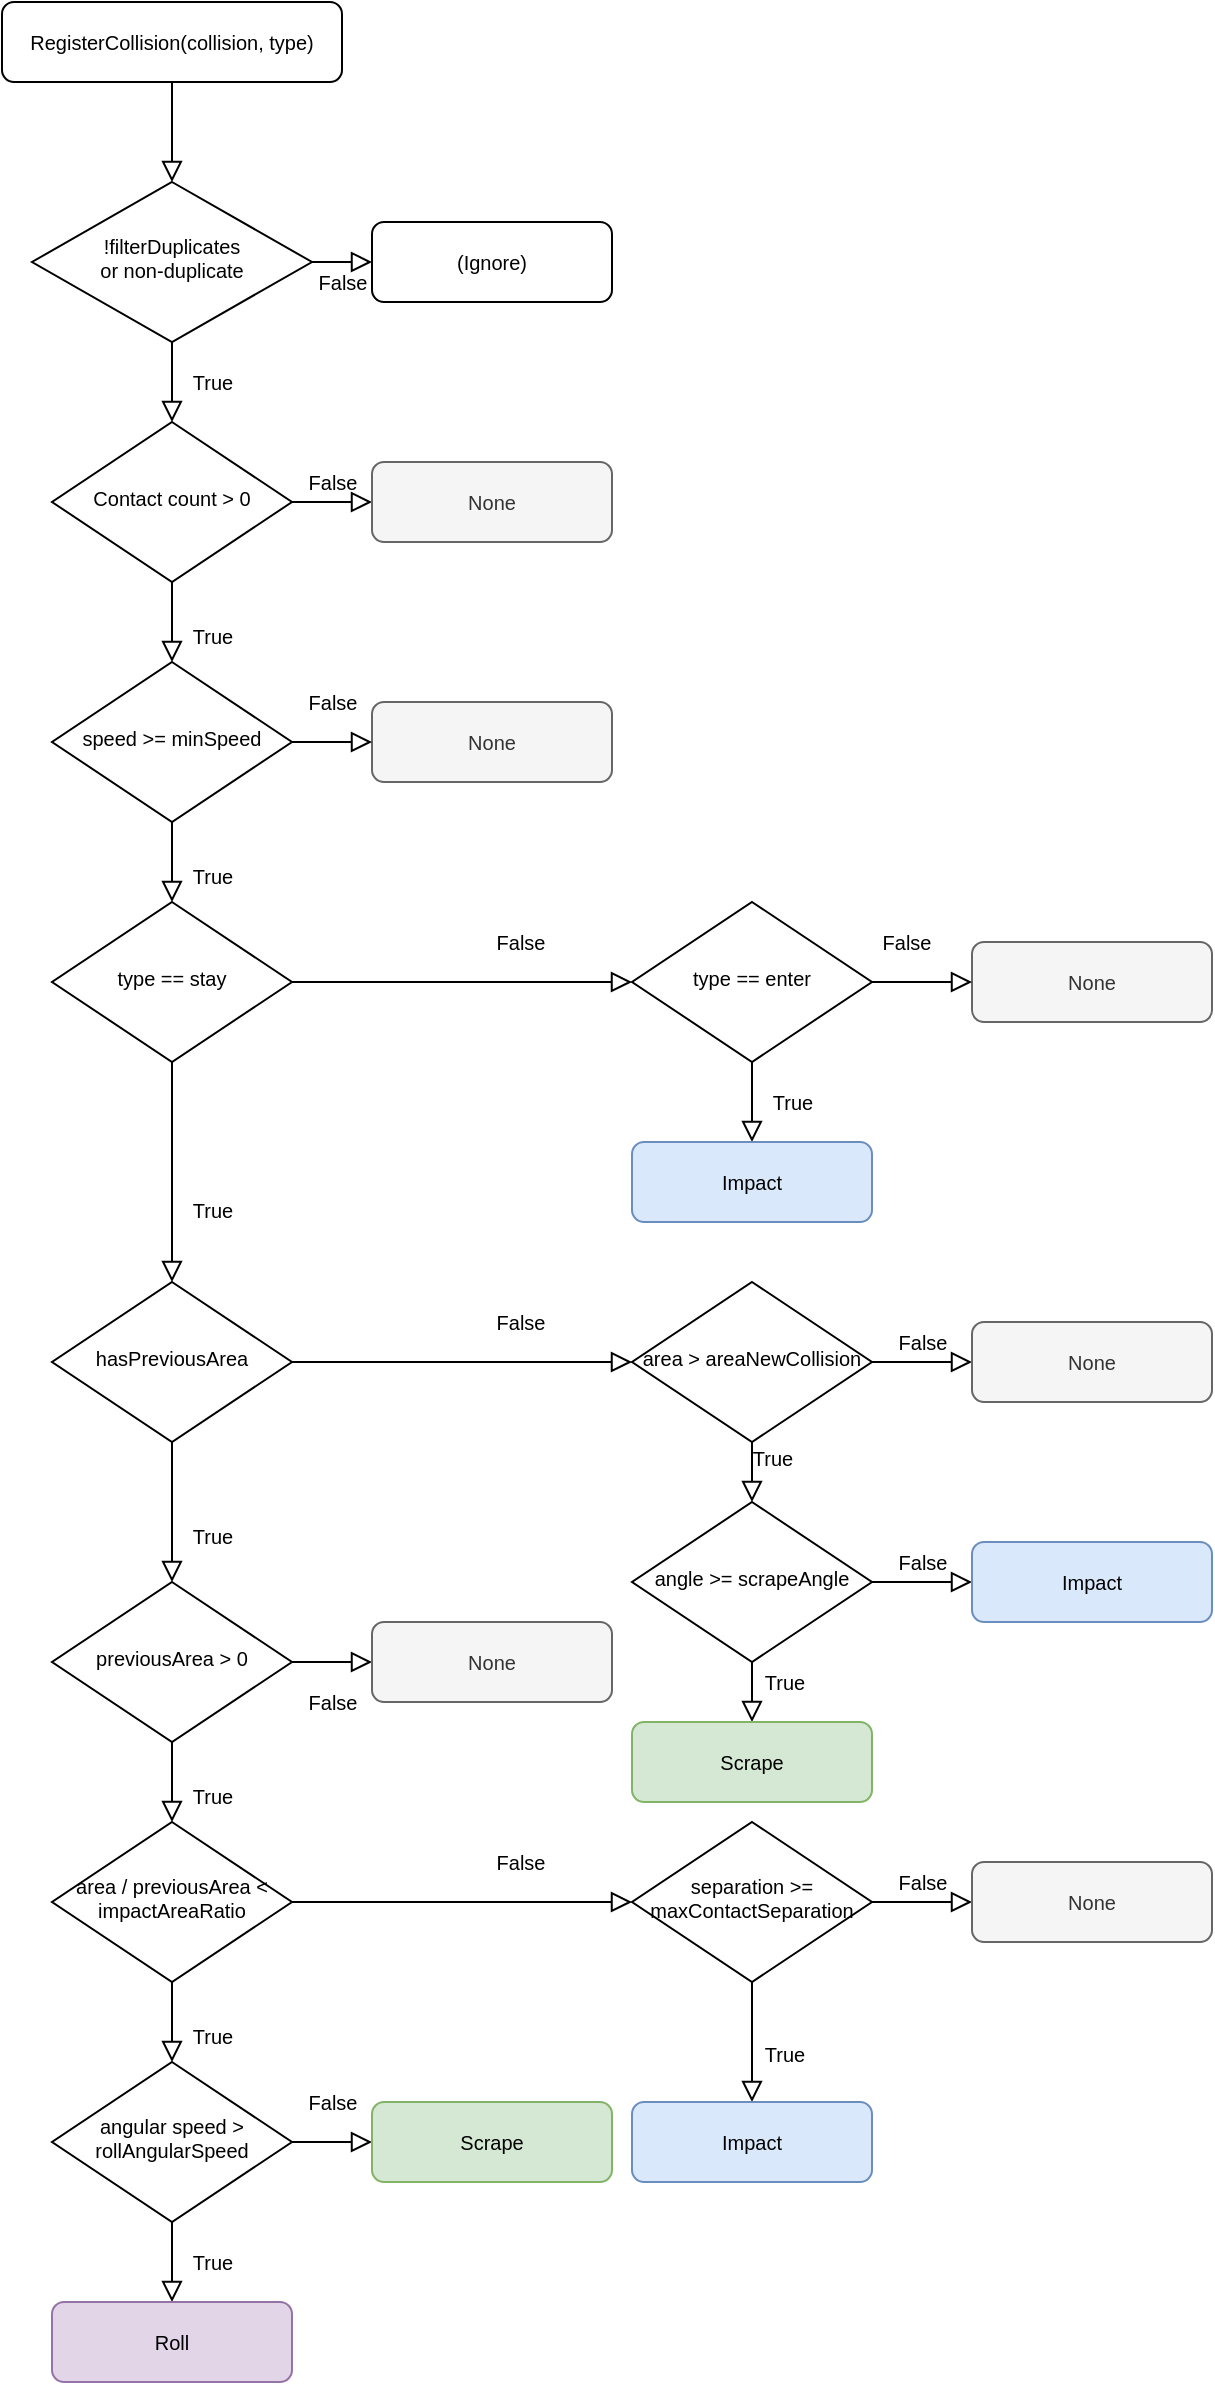 <mxfile version="17.4.6" type="device"><diagram id="C5RBs43oDa-KdzZeNtuy" name="Page-1"><mxGraphModel dx="532" dy="1464" grid="1" gridSize="10" guides="1" tooltips="1" connect="1" arrows="1" fold="1" page="1" pageScale="1" pageWidth="827" pageHeight="1169" math="0" shadow="0"><root><mxCell id="WIyWlLk6GJQsqaUBKTNV-0"/><mxCell id="WIyWlLk6GJQsqaUBKTNV-1" parent="WIyWlLk6GJQsqaUBKTNV-0"/><mxCell id="WIyWlLk6GJQsqaUBKTNV-2" value="" style="rounded=0;html=1;jettySize=auto;orthogonalLoop=1;fontSize=10;endArrow=block;endFill=0;endSize=8;strokeWidth=1;shadow=0;labelBackgroundColor=none;edgeStyle=orthogonalEdgeStyle;" parent="WIyWlLk6GJQsqaUBKTNV-1" source="WIyWlLk6GJQsqaUBKTNV-3" target="WIyWlLk6GJQsqaUBKTNV-6" edge="1"><mxGeometry relative="1" as="geometry"/></mxCell><mxCell id="WIyWlLk6GJQsqaUBKTNV-3" value="RegisterCollision(collision, type)" style="rounded=1;whiteSpace=wrap;html=1;fontSize=10;glass=0;strokeWidth=1;shadow=0;" parent="WIyWlLk6GJQsqaUBKTNV-1" vertex="1"><mxGeometry x="135" y="-40" width="170" height="40" as="geometry"/></mxCell><mxCell id="WIyWlLk6GJQsqaUBKTNV-4" value="True" style="rounded=0;html=1;jettySize=auto;orthogonalLoop=1;fontSize=10;endArrow=block;endFill=0;endSize=8;strokeWidth=1;shadow=0;labelBackgroundColor=none;edgeStyle=orthogonalEdgeStyle;" parent="WIyWlLk6GJQsqaUBKTNV-1" source="WIyWlLk6GJQsqaUBKTNV-6" target="WIyWlLk6GJQsqaUBKTNV-10" edge="1"><mxGeometry y="20" relative="1" as="geometry"><mxPoint as="offset"/></mxGeometry></mxCell><mxCell id="WIyWlLk6GJQsqaUBKTNV-5" value="False" style="edgeStyle=orthogonalEdgeStyle;rounded=0;html=1;jettySize=auto;orthogonalLoop=1;fontSize=10;endArrow=block;endFill=0;endSize=8;strokeWidth=1;shadow=0;labelBackgroundColor=none;" parent="WIyWlLk6GJQsqaUBKTNV-1" source="WIyWlLk6GJQsqaUBKTNV-6" target="WIyWlLk6GJQsqaUBKTNV-7" edge="1"><mxGeometry y="10" relative="1" as="geometry"><mxPoint as="offset"/></mxGeometry></mxCell><mxCell id="WIyWlLk6GJQsqaUBKTNV-6" value="!filterDuplicates&lt;br&gt;&lt;div&gt;or non-duplicate&lt;/div&gt;" style="rhombus;whiteSpace=wrap;html=1;shadow=0;fontFamily=Helvetica;fontSize=10;align=center;strokeWidth=1;spacing=6;spacingTop=-4;" parent="WIyWlLk6GJQsqaUBKTNV-1" vertex="1"><mxGeometry x="150" y="50" width="140" height="80" as="geometry"/></mxCell><mxCell id="WIyWlLk6GJQsqaUBKTNV-7" value="(Ignore)" style="rounded=1;whiteSpace=wrap;html=1;fontSize=10;glass=0;strokeWidth=1;shadow=0;" parent="WIyWlLk6GJQsqaUBKTNV-1" vertex="1"><mxGeometry x="320" y="70" width="120" height="40" as="geometry"/></mxCell><mxCell id="WIyWlLk6GJQsqaUBKTNV-8" value="True" style="rounded=0;html=1;jettySize=auto;orthogonalLoop=1;fontSize=10;endArrow=block;endFill=0;endSize=8;strokeWidth=1;shadow=0;labelBackgroundColor=none;edgeStyle=orthogonalEdgeStyle;entryX=0.5;entryY=0;entryDx=0;entryDy=0;exitX=0.5;exitY=1;exitDx=0;exitDy=0;" parent="WIyWlLk6GJQsqaUBKTNV-1" source="89gYcoeBK5yHO9nDO6zE-1" target="1YyH4b1Mwg-K4Va9shzx-53" edge="1"><mxGeometry x="0.333" y="20" relative="1" as="geometry"><mxPoint as="offset"/><mxPoint x="220" y="410" as="targetPoint"/><mxPoint x="220" y="310" as="sourcePoint"/></mxGeometry></mxCell><mxCell id="WIyWlLk6GJQsqaUBKTNV-9" value="False" style="edgeStyle=orthogonalEdgeStyle;rounded=0;html=1;jettySize=auto;orthogonalLoop=1;fontSize=10;endArrow=block;endFill=0;endSize=8;strokeWidth=1;shadow=0;labelBackgroundColor=none;" parent="WIyWlLk6GJQsqaUBKTNV-1" source="WIyWlLk6GJQsqaUBKTNV-10" target="WIyWlLk6GJQsqaUBKTNV-12" edge="1"><mxGeometry y="10" relative="1" as="geometry"><mxPoint as="offset"/></mxGeometry></mxCell><mxCell id="WIyWlLk6GJQsqaUBKTNV-10" value="Contact count &amp;gt; 0" style="rhombus;whiteSpace=wrap;html=1;shadow=0;fontFamily=Helvetica;fontSize=10;align=center;strokeWidth=1;spacing=6;spacingTop=-4;" parent="WIyWlLk6GJQsqaUBKTNV-1" vertex="1"><mxGeometry x="160" y="170" width="120" height="80" as="geometry"/></mxCell><mxCell id="WIyWlLk6GJQsqaUBKTNV-12" value="None" style="rounded=1;whiteSpace=wrap;html=1;fontSize=10;glass=0;strokeWidth=1;shadow=0;fillColor=#f5f5f5;fontColor=#333333;strokeColor=#666666;" parent="WIyWlLk6GJQsqaUBKTNV-1" vertex="1"><mxGeometry x="320" y="190" width="120" height="40" as="geometry"/></mxCell><mxCell id="1YyH4b1Mwg-K4Va9shzx-13" value="True" style="rounded=0;html=1;jettySize=auto;orthogonalLoop=1;fontSize=10;endArrow=block;endFill=0;endSize=8;strokeWidth=1;shadow=0;labelBackgroundColor=none;edgeStyle=orthogonalEdgeStyle;exitX=0.5;exitY=1;exitDx=0;exitDy=0;entryX=0.5;entryY=0;entryDx=0;entryDy=0;" parent="WIyWlLk6GJQsqaUBKTNV-1" source="1YyH4b1Mwg-K4Va9shzx-53" target="1YyH4b1Mwg-K4Va9shzx-14" edge="1"><mxGeometry x="0.333" y="20" relative="1" as="geometry"><mxPoint as="offset"/><mxPoint x="220" y="520" as="sourcePoint"/><mxPoint x="220" y="550" as="targetPoint"/></mxGeometry></mxCell><mxCell id="1YyH4b1Mwg-K4Va9shzx-14" value="hasPreviousArea" style="rhombus;whiteSpace=wrap;html=1;shadow=0;fontFamily=Helvetica;fontSize=10;align=center;strokeWidth=1;spacing=6;spacingTop=-4;" parent="WIyWlLk6GJQsqaUBKTNV-1" vertex="1"><mxGeometry x="160" y="600" width="120" height="80" as="geometry"/></mxCell><mxCell id="1YyH4b1Mwg-K4Va9shzx-19" value="False" style="rounded=0;html=1;jettySize=auto;orthogonalLoop=1;fontSize=10;endArrow=block;endFill=0;endSize=8;strokeWidth=1;shadow=0;labelBackgroundColor=none;edgeStyle=orthogonalEdgeStyle;exitX=1;exitY=0.5;exitDx=0;exitDy=0;entryX=0;entryY=0.5;entryDx=0;entryDy=0;" parent="WIyWlLk6GJQsqaUBKTNV-1" source="1YyH4b1Mwg-K4Va9shzx-14" target="1YyH4b1Mwg-K4Va9shzx-20" edge="1"><mxGeometry x="0.333" y="20" relative="1" as="geometry"><mxPoint as="offset"/><mxPoint x="220" y="690" as="sourcePoint"/><mxPoint x="220" y="720" as="targetPoint"/></mxGeometry></mxCell><mxCell id="1YyH4b1Mwg-K4Va9shzx-20" value="area &amp;gt; areaNewCollision" style="rhombus;whiteSpace=wrap;html=1;shadow=0;fontFamily=Helvetica;fontSize=10;align=center;strokeWidth=1;spacing=6;spacingTop=-4;" parent="WIyWlLk6GJQsqaUBKTNV-1" vertex="1"><mxGeometry x="450" y="600" width="120" height="80" as="geometry"/></mxCell><mxCell id="1YyH4b1Mwg-K4Va9shzx-21" value="True" style="edgeStyle=orthogonalEdgeStyle;rounded=0;html=1;jettySize=auto;orthogonalLoop=1;fontSize=10;endArrow=block;endFill=0;endSize=8;strokeWidth=1;shadow=0;labelBackgroundColor=none;exitX=0.5;exitY=1;exitDx=0;exitDy=0;entryX=0.5;entryY=0;entryDx=0;entryDy=0;" parent="WIyWlLk6GJQsqaUBKTNV-1" source="1YyH4b1Mwg-K4Va9shzx-20" target="1YyH4b1Mwg-K4Va9shzx-22" edge="1"><mxGeometry x="-0.5" y="10" relative="1" as="geometry"><mxPoint as="offset"/><mxPoint x="290" y="760" as="sourcePoint"/><mxPoint x="330" y="760" as="targetPoint"/></mxGeometry></mxCell><mxCell id="1YyH4b1Mwg-K4Va9shzx-22" value="angle &amp;gt;= scrapeAngle" style="rhombus;whiteSpace=wrap;html=1;shadow=0;fontFamily=Helvetica;fontSize=10;align=center;strokeWidth=1;spacing=6;spacingTop=-4;" parent="WIyWlLk6GJQsqaUBKTNV-1" vertex="1"><mxGeometry x="450" y="710" width="120" height="80" as="geometry"/></mxCell><mxCell id="1YyH4b1Mwg-K4Va9shzx-23" value="False" style="edgeStyle=orthogonalEdgeStyle;rounded=0;html=1;jettySize=auto;orthogonalLoop=1;fontSize=10;endArrow=block;endFill=0;endSize=8;strokeWidth=1;shadow=0;labelBackgroundColor=none;exitX=1;exitY=0.5;exitDx=0;exitDy=0;" parent="WIyWlLk6GJQsqaUBKTNV-1" source="1YyH4b1Mwg-K4Va9shzx-22" target="1YyH4b1Mwg-K4Va9shzx-24" edge="1"><mxGeometry y="10" relative="1" as="geometry"><mxPoint as="offset"/><mxPoint x="450" y="760" as="sourcePoint"/></mxGeometry></mxCell><mxCell id="1YyH4b1Mwg-K4Va9shzx-24" value="Impact" style="rounded=1;whiteSpace=wrap;html=1;fontSize=10;glass=0;strokeWidth=1;shadow=0;fillColor=#dae8fc;strokeColor=#6c8ebf;" parent="WIyWlLk6GJQsqaUBKTNV-1" vertex="1"><mxGeometry x="620" y="730" width="120" height="40" as="geometry"/></mxCell><mxCell id="1YyH4b1Mwg-K4Va9shzx-25" value="True" style="edgeStyle=orthogonalEdgeStyle;rounded=0;html=1;jettySize=auto;orthogonalLoop=1;fontSize=10;endArrow=block;endFill=0;endSize=8;strokeWidth=1;shadow=0;labelBackgroundColor=none;exitX=0.5;exitY=1;exitDx=0;exitDy=0;" parent="WIyWlLk6GJQsqaUBKTNV-1" source="1YyH4b1Mwg-K4Va9shzx-22" target="1YyH4b1Mwg-K4Va9shzx-26" edge="1"><mxGeometry x="0.201" y="16" relative="1" as="geometry"><mxPoint as="offset"/><mxPoint x="290" y="850" as="sourcePoint"/></mxGeometry></mxCell><mxCell id="1YyH4b1Mwg-K4Va9shzx-26" value="Scrape" style="rounded=1;whiteSpace=wrap;html=1;fontSize=10;glass=0;strokeWidth=1;shadow=0;fillColor=#d5e8d4;strokeColor=#82b366;" parent="WIyWlLk6GJQsqaUBKTNV-1" vertex="1"><mxGeometry x="450" y="820" width="120" height="40" as="geometry"/></mxCell><mxCell id="1YyH4b1Mwg-K4Va9shzx-29" value="False" style="edgeStyle=orthogonalEdgeStyle;rounded=0;html=1;jettySize=auto;orthogonalLoop=1;fontSize=10;endArrow=block;endFill=0;endSize=8;strokeWidth=1;shadow=0;labelBackgroundColor=none;exitX=1;exitY=0.5;exitDx=0;exitDy=0;" parent="WIyWlLk6GJQsqaUBKTNV-1" source="1YyH4b1Mwg-K4Va9shzx-20" target="1YyH4b1Mwg-K4Va9shzx-30" edge="1"><mxGeometry y="10" relative="1" as="geometry"><mxPoint as="offset"/><mxPoint x="430" y="570" as="sourcePoint"/></mxGeometry></mxCell><mxCell id="1YyH4b1Mwg-K4Va9shzx-30" value="None" style="rounded=1;whiteSpace=wrap;html=1;fontSize=10;glass=0;strokeWidth=1;shadow=0;fillColor=#f5f5f5;fontColor=#333333;strokeColor=#666666;" parent="WIyWlLk6GJQsqaUBKTNV-1" vertex="1"><mxGeometry x="620" y="620" width="120" height="40" as="geometry"/></mxCell><mxCell id="1YyH4b1Mwg-K4Va9shzx-31" value="True" style="rounded=0;html=1;jettySize=auto;orthogonalLoop=1;fontSize=10;endArrow=block;endFill=0;endSize=8;strokeWidth=1;shadow=0;labelBackgroundColor=none;edgeStyle=orthogonalEdgeStyle;exitX=0.5;exitY=1;exitDx=0;exitDy=0;entryX=0.5;entryY=0;entryDx=0;entryDy=0;" parent="WIyWlLk6GJQsqaUBKTNV-1" source="1YyH4b1Mwg-K4Va9shzx-14" target="1YyH4b1Mwg-K4Va9shzx-32" edge="1"><mxGeometry x="0.333" y="20" relative="1" as="geometry"><mxPoint as="offset"/><mxPoint x="220" y="690" as="sourcePoint"/><mxPoint x="220" y="720" as="targetPoint"/></mxGeometry></mxCell><mxCell id="1YyH4b1Mwg-K4Va9shzx-32" value="previousArea &amp;gt; 0" style="rhombus;whiteSpace=wrap;html=1;shadow=0;fontFamily=Helvetica;fontSize=10;align=center;strokeWidth=1;spacing=6;spacingTop=-4;" parent="WIyWlLk6GJQsqaUBKTNV-1" vertex="1"><mxGeometry x="160" y="750" width="120" height="80" as="geometry"/></mxCell><mxCell id="1YyH4b1Mwg-K4Va9shzx-33" value="False" style="edgeStyle=orthogonalEdgeStyle;rounded=0;html=1;jettySize=auto;orthogonalLoop=1;fontSize=10;endArrow=block;endFill=0;endSize=8;strokeWidth=1;shadow=0;labelBackgroundColor=none;exitX=1;exitY=0.5;exitDx=0;exitDy=0;" parent="WIyWlLk6GJQsqaUBKTNV-1" source="1YyH4b1Mwg-K4Va9shzx-32" target="1YyH4b1Mwg-K4Va9shzx-34" edge="1"><mxGeometry y="-20" relative="1" as="geometry"><mxPoint as="offset"/><mxPoint x="290" y="750" as="sourcePoint"/></mxGeometry></mxCell><mxCell id="1YyH4b1Mwg-K4Va9shzx-34" value="None" style="rounded=1;whiteSpace=wrap;html=1;fontSize=10;glass=0;strokeWidth=1;shadow=0;fillColor=#f5f5f5;fontColor=#333333;strokeColor=#666666;" parent="WIyWlLk6GJQsqaUBKTNV-1" vertex="1"><mxGeometry x="320" y="770" width="120" height="40" as="geometry"/></mxCell><mxCell id="1YyH4b1Mwg-K4Va9shzx-35" value="True" style="rounded=0;html=1;jettySize=auto;orthogonalLoop=1;fontSize=10;endArrow=block;endFill=0;endSize=8;strokeWidth=1;shadow=0;labelBackgroundColor=none;edgeStyle=orthogonalEdgeStyle;exitX=0.5;exitY=1;exitDx=0;exitDy=0;entryX=0.5;entryY=0;entryDx=0;entryDy=0;" parent="WIyWlLk6GJQsqaUBKTNV-1" source="1YyH4b1Mwg-K4Va9shzx-32" target="1YyH4b1Mwg-K4Va9shzx-36" edge="1"><mxGeometry x="0.333" y="20" relative="1" as="geometry"><mxPoint as="offset"/><mxPoint x="220" y="850" as="sourcePoint"/><mxPoint x="220" y="880" as="targetPoint"/></mxGeometry></mxCell><mxCell id="1YyH4b1Mwg-K4Va9shzx-36" value="area / previousArea &amp;lt; impactAreaRatio" style="rhombus;whiteSpace=wrap;html=1;shadow=0;fontFamily=Helvetica;fontSize=10;align=center;strokeWidth=1;spacing=6;spacingTop=-4;" parent="WIyWlLk6GJQsqaUBKTNV-1" vertex="1"><mxGeometry x="160" y="870" width="120" height="80" as="geometry"/></mxCell><mxCell id="1YyH4b1Mwg-K4Va9shzx-37" value="True" style="rounded=0;html=1;jettySize=auto;orthogonalLoop=1;fontSize=10;endArrow=block;endFill=0;endSize=8;strokeWidth=1;shadow=0;labelBackgroundColor=none;edgeStyle=orthogonalEdgeStyle;entryX=0.5;entryY=0;entryDx=0;entryDy=0;exitX=0.5;exitY=1;exitDx=0;exitDy=0;" parent="WIyWlLk6GJQsqaUBKTNV-1" source="1YyH4b1Mwg-K4Va9shzx-36" target="1YyH4b1Mwg-K4Va9shzx-38" edge="1"><mxGeometry x="0.333" y="20" relative="1" as="geometry"><mxPoint as="offset"/><mxPoint x="290" y="910" as="sourcePoint"/><mxPoint x="220" y="990" as="targetPoint"/></mxGeometry></mxCell><mxCell id="1YyH4b1Mwg-K4Va9shzx-38" value="angular speed &amp;gt; rollAngularSpeed" style="rhombus;whiteSpace=wrap;html=1;shadow=0;fontFamily=Helvetica;fontSize=10;align=center;strokeWidth=1;spacing=6;spacingTop=-4;" parent="WIyWlLk6GJQsqaUBKTNV-1" vertex="1"><mxGeometry x="160" y="990" width="120" height="80" as="geometry"/></mxCell><mxCell id="1YyH4b1Mwg-K4Va9shzx-42" value="True" style="edgeStyle=orthogonalEdgeStyle;rounded=0;html=1;jettySize=auto;orthogonalLoop=1;fontSize=10;endArrow=block;endFill=0;endSize=8;strokeWidth=1;shadow=0;labelBackgroundColor=none;exitX=0.5;exitY=1;exitDx=0;exitDy=0;" parent="WIyWlLk6GJQsqaUBKTNV-1" source="1YyH4b1Mwg-K4Va9shzx-38" target="1YyH4b1Mwg-K4Va9shzx-43" edge="1"><mxGeometry y="20" relative="1" as="geometry"><mxPoint as="offset"/><mxPoint x="450" y="910" as="sourcePoint"/></mxGeometry></mxCell><mxCell id="1YyH4b1Mwg-K4Va9shzx-43" value="Roll" style="rounded=1;whiteSpace=wrap;html=1;fontSize=10;glass=0;strokeWidth=1;shadow=0;fillColor=#e1d5e7;strokeColor=#9673a6;" parent="WIyWlLk6GJQsqaUBKTNV-1" vertex="1"><mxGeometry x="160" y="1110" width="120" height="40" as="geometry"/></mxCell><mxCell id="1YyH4b1Mwg-K4Va9shzx-44" value="False" style="edgeStyle=orthogonalEdgeStyle;rounded=0;html=1;jettySize=auto;orthogonalLoop=1;fontSize=10;endArrow=block;endFill=0;endSize=8;strokeWidth=1;shadow=0;labelBackgroundColor=none;exitX=1;exitY=0.5;exitDx=0;exitDy=0;" parent="WIyWlLk6GJQsqaUBKTNV-1" source="1YyH4b1Mwg-K4Va9shzx-38" target="1YyH4b1Mwg-K4Va9shzx-45" edge="1"><mxGeometry y="20" relative="1" as="geometry"><mxPoint as="offset"/><mxPoint x="450" y="1080" as="sourcePoint"/></mxGeometry></mxCell><mxCell id="1YyH4b1Mwg-K4Va9shzx-45" value="Scrape" style="rounded=1;whiteSpace=wrap;html=1;fontSize=10;glass=0;strokeWidth=1;shadow=0;fillColor=#d5e8d4;strokeColor=#82b366;" parent="WIyWlLk6GJQsqaUBKTNV-1" vertex="1"><mxGeometry x="320" y="1010" width="120" height="40" as="geometry"/></mxCell><mxCell id="1YyH4b1Mwg-K4Va9shzx-53" value="type == stay" style="rhombus;whiteSpace=wrap;html=1;shadow=0;fontFamily=Helvetica;fontSize=10;align=center;strokeWidth=1;spacing=6;spacingTop=-4;" parent="WIyWlLk6GJQsqaUBKTNV-1" vertex="1"><mxGeometry x="160" y="410" width="120" height="80" as="geometry"/></mxCell><mxCell id="1YyH4b1Mwg-K4Va9shzx-57" value="None" style="rounded=1;whiteSpace=wrap;html=1;fontSize=10;glass=0;strokeWidth=1;shadow=0;fillColor=#f5f5f5;fontColor=#333333;strokeColor=#666666;" parent="WIyWlLk6GJQsqaUBKTNV-1" vertex="1"><mxGeometry x="620" y="430" width="120" height="40" as="geometry"/></mxCell><mxCell id="1YyH4b1Mwg-K4Va9shzx-59" value="False" style="rounded=0;html=1;jettySize=auto;orthogonalLoop=1;fontSize=10;endArrow=block;endFill=0;endSize=8;strokeWidth=1;shadow=0;labelBackgroundColor=none;edgeStyle=orthogonalEdgeStyle;exitX=1;exitY=0.5;exitDx=0;exitDy=0;entryX=0;entryY=0.5;entryDx=0;entryDy=0;" parent="WIyWlLk6GJQsqaUBKTNV-1" source="opBwR_hUtt1MdFWJqLxD-9" target="1YyH4b1Mwg-K4Va9shzx-57" edge="1"><mxGeometry x="-0.333" y="20" relative="1" as="geometry"><mxPoint as="offset"/><mxPoint x="670" y="160" as="sourcePoint"/><mxPoint x="660" y="390" as="targetPoint"/></mxGeometry></mxCell><mxCell id="1YyH4b1Mwg-K4Va9shzx-60" value="True" style="edgeStyle=orthogonalEdgeStyle;rounded=0;html=1;jettySize=auto;orthogonalLoop=1;fontSize=10;endArrow=block;endFill=0;endSize=8;strokeWidth=1;shadow=0;labelBackgroundColor=none;exitX=0.5;exitY=1;exitDx=0;exitDy=0;" parent="WIyWlLk6GJQsqaUBKTNV-1" source="opBwR_hUtt1MdFWJqLxD-9" target="1YyH4b1Mwg-K4Va9shzx-61" edge="1"><mxGeometry y="20" relative="1" as="geometry"><mxPoint as="offset"/><mxPoint x="730" y="350" as="sourcePoint"/></mxGeometry></mxCell><mxCell id="1YyH4b1Mwg-K4Va9shzx-61" value="Impact" style="rounded=1;whiteSpace=wrap;html=1;fontSize=10;glass=0;strokeWidth=1;shadow=0;fillColor=#dae8fc;strokeColor=#6c8ebf;" parent="WIyWlLk6GJQsqaUBKTNV-1" vertex="1"><mxGeometry x="450" y="530" width="120" height="40" as="geometry"/></mxCell><mxCell id="opBwR_hUtt1MdFWJqLxD-2" value="False" style="rounded=0;html=1;jettySize=auto;orthogonalLoop=1;fontSize=10;endArrow=block;endFill=0;endSize=8;strokeWidth=1;shadow=0;labelBackgroundColor=none;edgeStyle=orthogonalEdgeStyle;exitX=1;exitY=0.5;exitDx=0;exitDy=0;entryX=0;entryY=0.5;entryDx=0;entryDy=0;" parent="WIyWlLk6GJQsqaUBKTNV-1" source="1YyH4b1Mwg-K4Va9shzx-36" target="opBwR_hUtt1MdFWJqLxD-3" edge="1"><mxGeometry x="0.333" y="20" relative="1" as="geometry"><mxPoint as="offset"/><mxPoint x="290" y="910" as="sourcePoint"/><mxPoint x="230" y="990" as="targetPoint"/></mxGeometry></mxCell><mxCell id="opBwR_hUtt1MdFWJqLxD-3" value="separation &amp;gt;= maxContactSeparation" style="rhombus;whiteSpace=wrap;html=1;shadow=0;fontFamily=Helvetica;fontSize=10;align=center;strokeWidth=1;spacing=6;spacingTop=-4;" parent="WIyWlLk6GJQsqaUBKTNV-1" vertex="1"><mxGeometry x="450" y="870" width="120" height="80" as="geometry"/></mxCell><mxCell id="opBwR_hUtt1MdFWJqLxD-4" value="True" style="edgeStyle=orthogonalEdgeStyle;rounded=0;html=1;jettySize=auto;orthogonalLoop=1;fontSize=10;endArrow=block;endFill=0;endSize=8;strokeWidth=1;shadow=0;labelBackgroundColor=none;exitX=0.5;exitY=1;exitDx=0;exitDy=0;" parent="WIyWlLk6GJQsqaUBKTNV-1" source="opBwR_hUtt1MdFWJqLxD-3" target="opBwR_hUtt1MdFWJqLxD-5" edge="1"><mxGeometry x="0.201" y="16" relative="1" as="geometry"><mxPoint as="offset"/><mxPoint x="510" y="960" as="sourcePoint"/></mxGeometry></mxCell><mxCell id="opBwR_hUtt1MdFWJqLxD-5" value="Impact" style="rounded=1;whiteSpace=wrap;html=1;fontSize=10;glass=0;strokeWidth=1;shadow=0;fillColor=#dae8fc;strokeColor=#6c8ebf;" parent="WIyWlLk6GJQsqaUBKTNV-1" vertex="1"><mxGeometry x="450" y="1010" width="120" height="40" as="geometry"/></mxCell><mxCell id="opBwR_hUtt1MdFWJqLxD-6" value="False" style="edgeStyle=orthogonalEdgeStyle;rounded=0;html=1;jettySize=auto;orthogonalLoop=1;fontSize=10;endArrow=block;endFill=0;endSize=8;strokeWidth=1;shadow=0;labelBackgroundColor=none;exitX=1;exitY=0.5;exitDx=0;exitDy=0;" parent="WIyWlLk6GJQsqaUBKTNV-1" source="opBwR_hUtt1MdFWJqLxD-3" target="opBwR_hUtt1MdFWJqLxD-7" edge="1"><mxGeometry y="10" relative="1" as="geometry"><mxPoint as="offset"/><mxPoint x="590" y="920" as="sourcePoint"/></mxGeometry></mxCell><mxCell id="opBwR_hUtt1MdFWJqLxD-7" value="None" style="rounded=1;whiteSpace=wrap;html=1;fontSize=10;glass=0;strokeWidth=1;shadow=0;fillColor=#f5f5f5;fontColor=#333333;strokeColor=#666666;" parent="WIyWlLk6GJQsqaUBKTNV-1" vertex="1"><mxGeometry x="620" y="890" width="120" height="40" as="geometry"/></mxCell><mxCell id="opBwR_hUtt1MdFWJqLxD-8" value="False" style="rounded=0;html=1;jettySize=auto;orthogonalLoop=1;fontSize=10;endArrow=block;endFill=0;endSize=8;strokeWidth=1;shadow=0;labelBackgroundColor=none;edgeStyle=orthogonalEdgeStyle;entryX=0;entryY=0.5;entryDx=0;entryDy=0;exitX=1;exitY=0.5;exitDx=0;exitDy=0;" parent="WIyWlLk6GJQsqaUBKTNV-1" source="1YyH4b1Mwg-K4Va9shzx-53" target="opBwR_hUtt1MdFWJqLxD-9" edge="1"><mxGeometry x="0.333" y="20" relative="1" as="geometry"><mxPoint as="offset"/><mxPoint x="290" y="450" as="sourcePoint"/><mxPoint x="220" y="530" as="targetPoint"/></mxGeometry></mxCell><mxCell id="opBwR_hUtt1MdFWJqLxD-9" value="type == enter" style="rhombus;whiteSpace=wrap;html=1;shadow=0;fontFamily=Helvetica;fontSize=10;align=center;strokeWidth=1;spacing=6;spacingTop=-4;" parent="WIyWlLk6GJQsqaUBKTNV-1" vertex="1"><mxGeometry x="450" y="410" width="120" height="80" as="geometry"/></mxCell><mxCell id="89gYcoeBK5yHO9nDO6zE-1" value="speed &amp;gt;= minSpeed" style="rhombus;whiteSpace=wrap;html=1;shadow=0;fontFamily=Helvetica;fontSize=10;align=center;strokeWidth=1;spacing=6;spacingTop=-4;" vertex="1" parent="WIyWlLk6GJQsqaUBKTNV-1"><mxGeometry x="160" y="290" width="120" height="80" as="geometry"/></mxCell><mxCell id="89gYcoeBK5yHO9nDO6zE-2" value="None" style="rounded=1;whiteSpace=wrap;html=1;fontSize=10;glass=0;strokeWidth=1;shadow=0;fillColor=#f5f5f5;fontColor=#333333;strokeColor=#666666;" vertex="1" parent="WIyWlLk6GJQsqaUBKTNV-1"><mxGeometry x="320" y="310" width="120" height="40" as="geometry"/></mxCell><mxCell id="89gYcoeBK5yHO9nDO6zE-7" value="True" style="rounded=0;html=1;jettySize=auto;orthogonalLoop=1;fontSize=10;endArrow=block;endFill=0;endSize=8;strokeWidth=1;shadow=0;labelBackgroundColor=none;edgeStyle=orthogonalEdgeStyle;entryX=0.5;entryY=0;entryDx=0;entryDy=0;exitX=0.5;exitY=1;exitDx=0;exitDy=0;" edge="1" parent="WIyWlLk6GJQsqaUBKTNV-1" source="WIyWlLk6GJQsqaUBKTNV-10" target="89gYcoeBK5yHO9nDO6zE-1"><mxGeometry x="0.333" y="20" relative="1" as="geometry"><mxPoint as="offset"/><mxPoint x="230" y="420" as="targetPoint"/><mxPoint x="230" y="320.0" as="sourcePoint"/></mxGeometry></mxCell><mxCell id="89gYcoeBK5yHO9nDO6zE-8" value="False" style="rounded=0;html=1;jettySize=auto;orthogonalLoop=1;fontSize=10;endArrow=block;endFill=0;endSize=8;strokeWidth=1;shadow=0;labelBackgroundColor=none;edgeStyle=orthogonalEdgeStyle;entryX=0;entryY=0.5;entryDx=0;entryDy=0;exitX=1;exitY=0.5;exitDx=0;exitDy=0;" edge="1" parent="WIyWlLk6GJQsqaUBKTNV-1" source="89gYcoeBK5yHO9nDO6zE-1" target="89gYcoeBK5yHO9nDO6zE-2"><mxGeometry y="20" relative="1" as="geometry"><mxPoint as="offset"/><mxPoint x="240" y="430" as="targetPoint"/><mxPoint x="240" y="330.0" as="sourcePoint"/></mxGeometry></mxCell></root></mxGraphModel></diagram></mxfile>